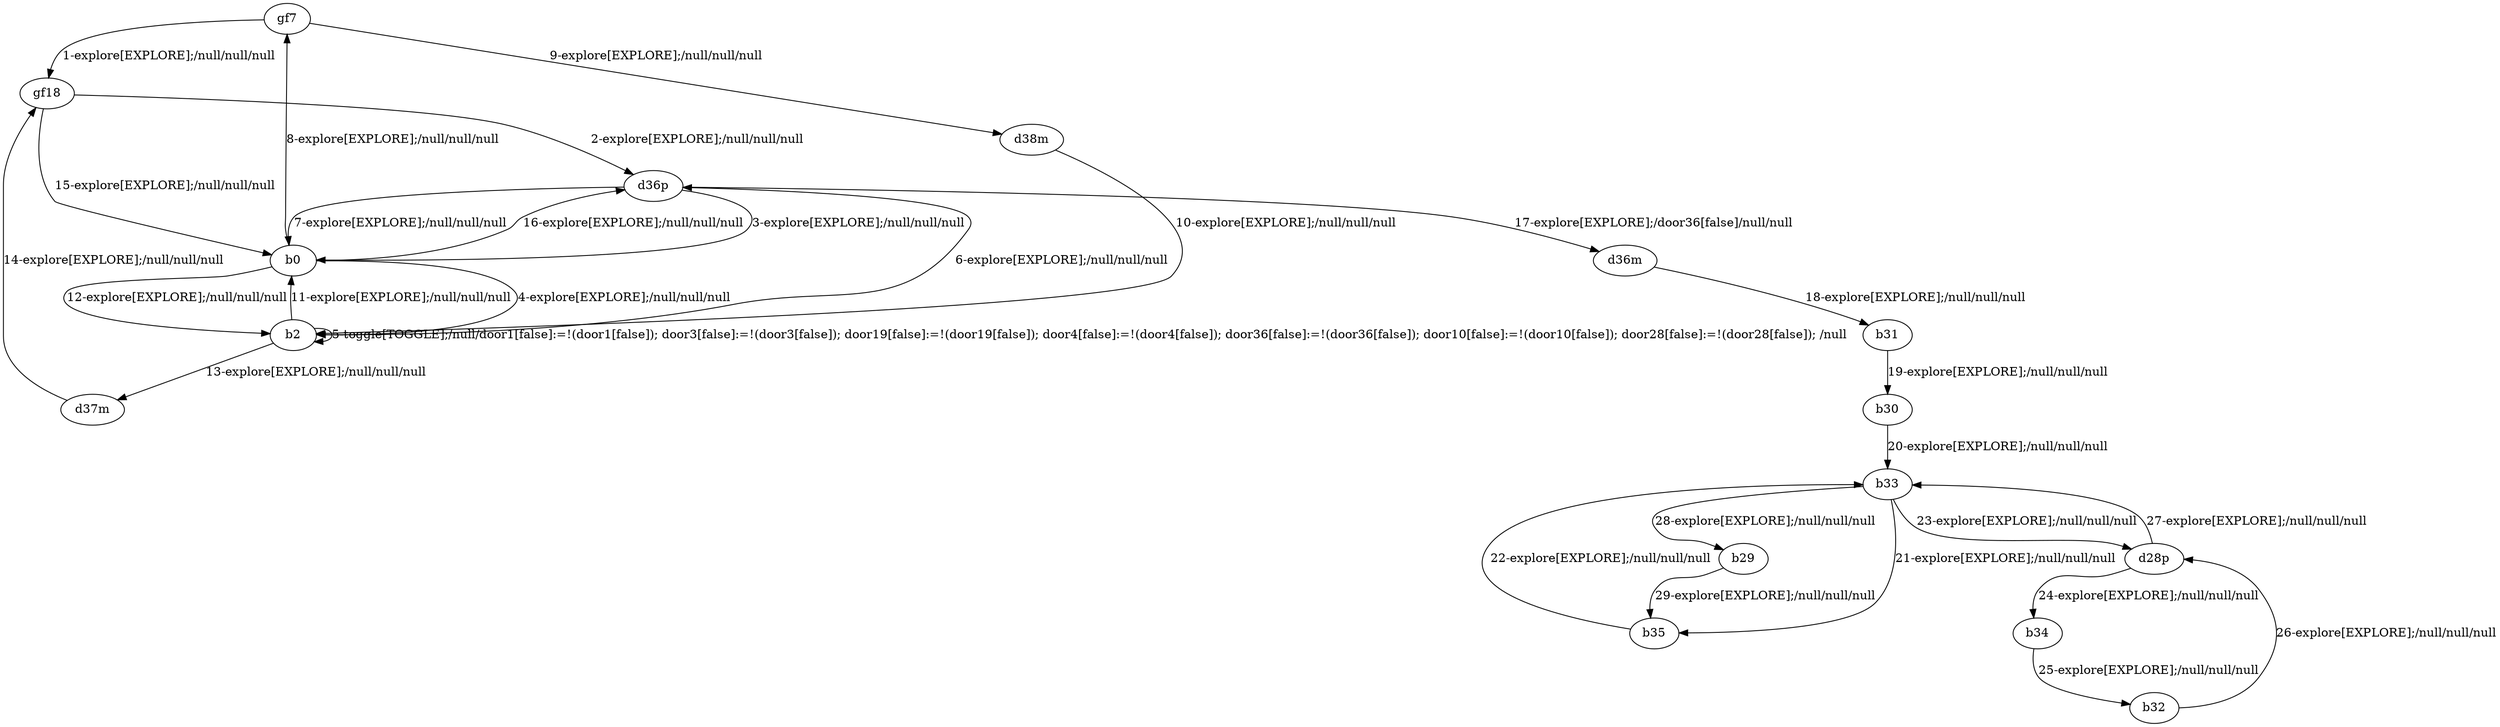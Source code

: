 # Total number of goals covered by this test: 1
# b33 --> b29

digraph g {
"gf7" -> "gf18" [label = "1-explore[EXPLORE];/null/null/null"];
"gf18" -> "d36p" [label = "2-explore[EXPLORE];/null/null/null"];
"d36p" -> "b0" [label = "3-explore[EXPLORE];/null/null/null"];
"b0" -> "b2" [label = "4-explore[EXPLORE];/null/null/null"];
"b2" -> "b2" [label = "5-toggle[TOGGLE];/null/door1[false]:=!(door1[false]); door3[false]:=!(door3[false]); door19[false]:=!(door19[false]); door4[false]:=!(door4[false]); door36[false]:=!(door36[false]); door10[false]:=!(door10[false]); door28[false]:=!(door28[false]); /null"];
"b2" -> "d36p" [label = "6-explore[EXPLORE];/null/null/null"];
"d36p" -> "b0" [label = "7-explore[EXPLORE];/null/null/null"];
"b0" -> "gf7" [label = "8-explore[EXPLORE];/null/null/null"];
"gf7" -> "d38m" [label = "9-explore[EXPLORE];/null/null/null"];
"d38m" -> "b2" [label = "10-explore[EXPLORE];/null/null/null"];
"b2" -> "b0" [label = "11-explore[EXPLORE];/null/null/null"];
"b0" -> "b2" [label = "12-explore[EXPLORE];/null/null/null"];
"b2" -> "d37m" [label = "13-explore[EXPLORE];/null/null/null"];
"d37m" -> "gf18" [label = "14-explore[EXPLORE];/null/null/null"];
"gf18" -> "b0" [label = "15-explore[EXPLORE];/null/null/null"];
"b0" -> "d36p" [label = "16-explore[EXPLORE];/null/null/null"];
"d36p" -> "d36m" [label = "17-explore[EXPLORE];/door36[false]/null/null"];
"d36m" -> "b31" [label = "18-explore[EXPLORE];/null/null/null"];
"b31" -> "b30" [label = "19-explore[EXPLORE];/null/null/null"];
"b30" -> "b33" [label = "20-explore[EXPLORE];/null/null/null"];
"b33" -> "b35" [label = "21-explore[EXPLORE];/null/null/null"];
"b35" -> "b33" [label = "22-explore[EXPLORE];/null/null/null"];
"b33" -> "d28p" [label = "23-explore[EXPLORE];/null/null/null"];
"d28p" -> "b34" [label = "24-explore[EXPLORE];/null/null/null"];
"b34" -> "b32" [label = "25-explore[EXPLORE];/null/null/null"];
"b32" -> "d28p" [label = "26-explore[EXPLORE];/null/null/null"];
"d28p" -> "b33" [label = "27-explore[EXPLORE];/null/null/null"];
"b33" -> "b29" [label = "28-explore[EXPLORE];/null/null/null"];
"b29" -> "b35" [label = "29-explore[EXPLORE];/null/null/null"];
}